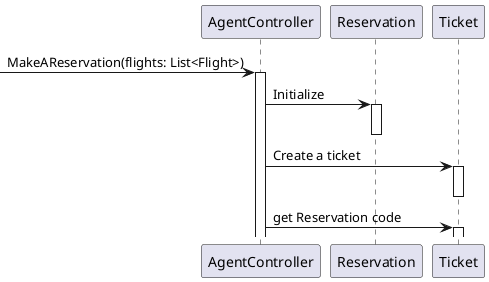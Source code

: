 @startuml

-> AgentController: MakeAReservation(flights: List<Flight>)
activate AgentController
AgentController -> Reservation : Initialize
activate Reservation
deactivate Reservation

AgentController -> Ticket: Create a ticket
activate Ticket
deactivate Ticket

AgentController -> Ticket: get Reservation code
activate Ticket

@enduml
